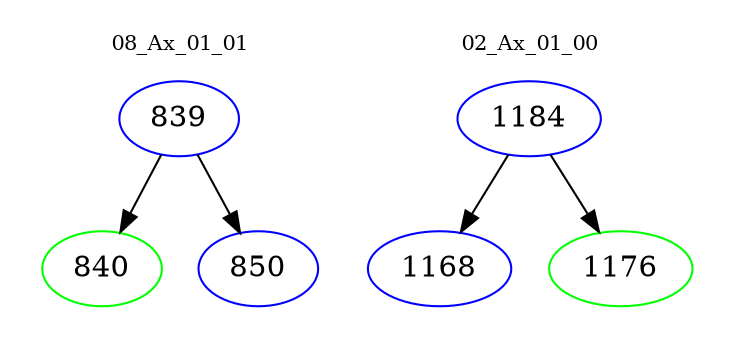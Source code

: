 digraph{
subgraph cluster_0 {
color = white
label = "08_Ax_01_01";
fontsize=10;
T0_839 [label="839", color="blue"]
T0_839 -> T0_840 [color="black"]
T0_840 [label="840", color="green"]
T0_839 -> T0_850 [color="black"]
T0_850 [label="850", color="blue"]
}
subgraph cluster_1 {
color = white
label = "02_Ax_01_00";
fontsize=10;
T1_1184 [label="1184", color="blue"]
T1_1184 -> T1_1168 [color="black"]
T1_1168 [label="1168", color="blue"]
T1_1184 -> T1_1176 [color="black"]
T1_1176 [label="1176", color="green"]
}
}

